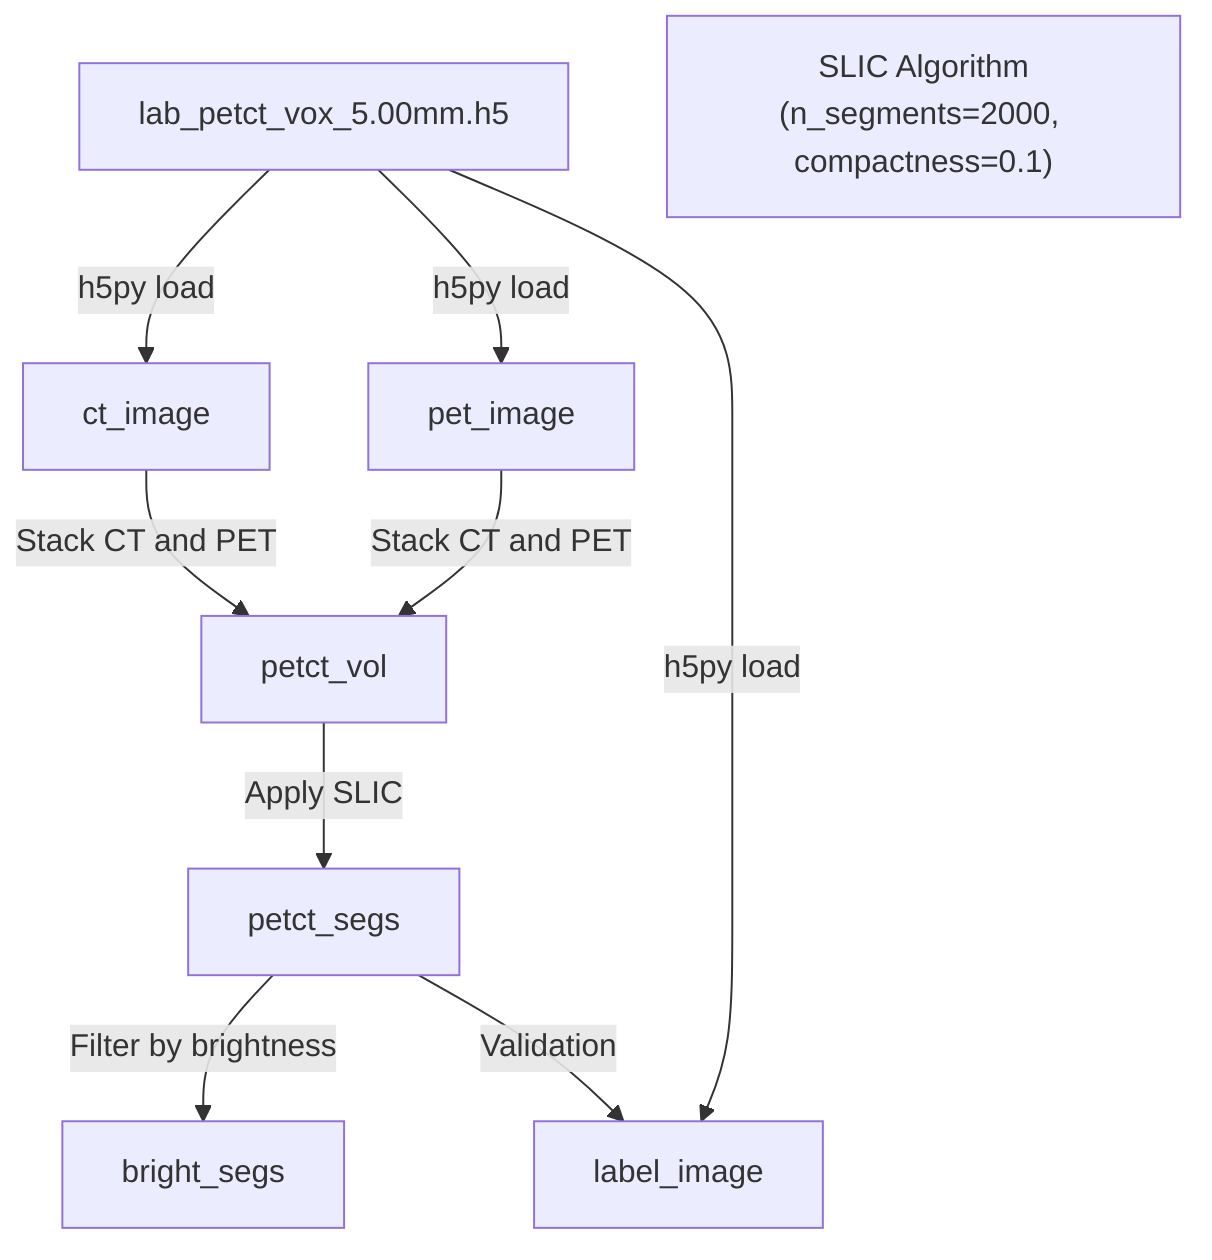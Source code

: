 flowchart TD
    %% Data source node
    A["lab_petct_vox_5.00mm.h5"]
    click A href "#" "HDF5 file containing CT, PET, and label data."

    %% Data loading nodes
    B["ct_image"]
    C["pet_image"]
    D["label_image"]
    click B href "#" "CT image data loaded from the HDF5 file."
    click C href "#" "PET image data loaded from the HDF5 file."
    click D href "#" "Label data loaded from the HDF5 file."

    %% Data processing nodes
    E["petct_vol"]
    F["petct_segs"]
    G["bright_segs"]
    click E href "#" "Stacked volume of CT and PET data."
    click F href "#" "Superpixel segmentation of the combined PET/CT volume."
    click G href "#" "Superpixels filtered by brightness from the PET image."

    %% Model used
    M["SLIC Algorithm\n(n_segments=2000, compactness=0.1)"]
    click M href "#" "Model for superpixel classification."

    %% Workflow connections
    A -->|h5py load| B
    A -->|h5py load| C
    A -->|h5py load| D
    B -->|Stack CT and PET| E
    C -->|Stack CT and PET| E
    E -->|Apply SLIC| F
    F -->|Filter by brightness| G
    F -->|Validation| D